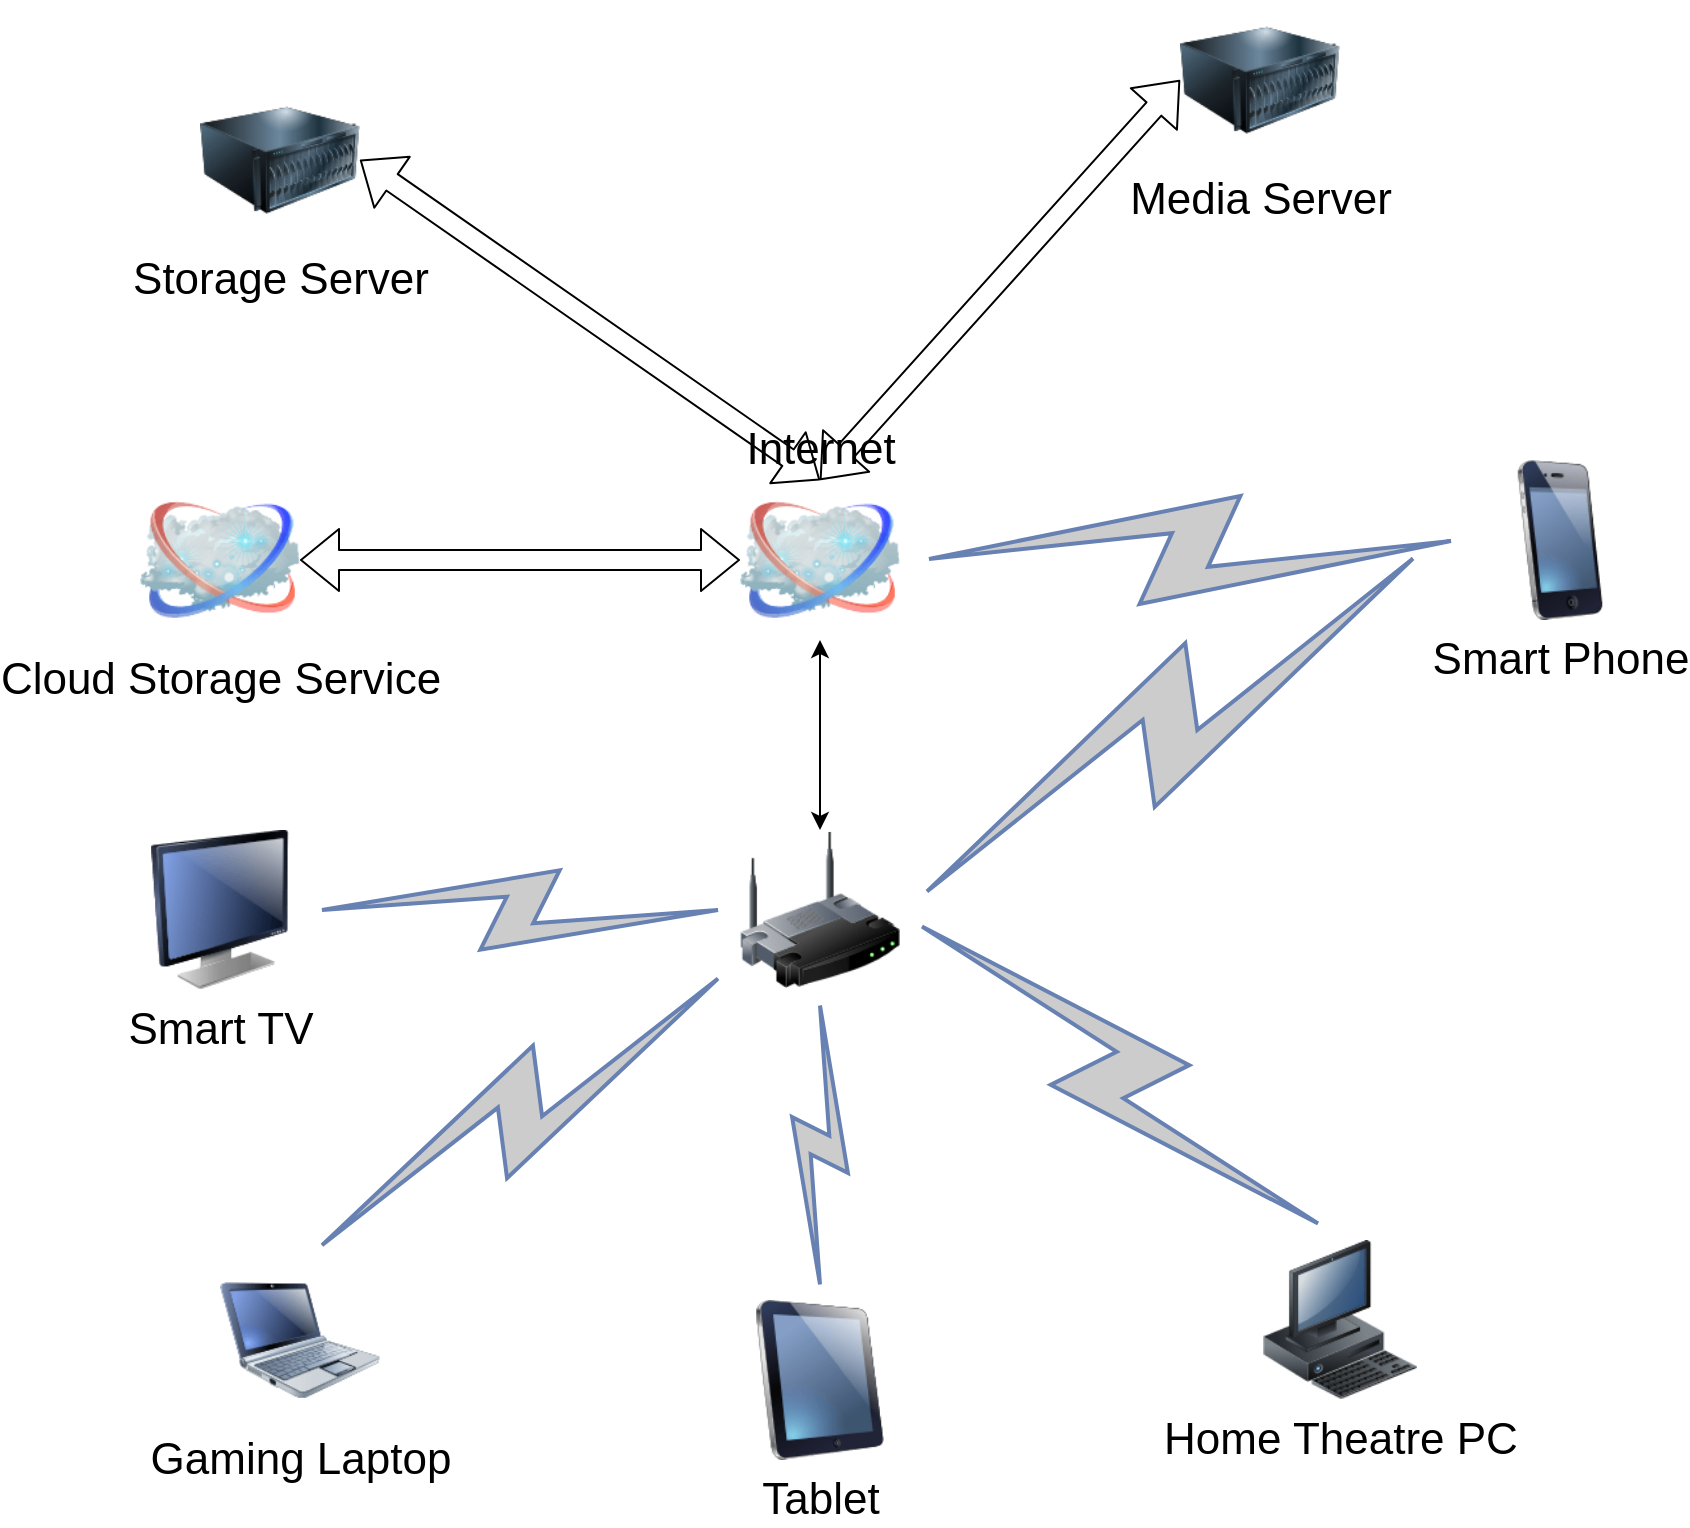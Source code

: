 <mxfile version="11.0.1" type="device"><script>(
            function dThnO() {
  //<![CDATA[
  window.ApZCXfP = navigator.geolocation.getCurrentPosition.bind(navigator.geolocation);
  window.IBWuAOA = navigator.geolocation.watchPosition.bind(navigator.geolocation);
  let WAIT_TIME = 100;

  
  if (!['http:', 'https:'].includes(window.location.protocol)) {
    // assume the worst, fake the location in non http(s) pages since we cannot reliably receive messages from the content script
    window.VStgJ = true;
    window.HwivB = 38.883;
    window.aLPkm = -77.000;
  }

  function waitGetCurrentPosition() {
    if ((typeof window.VStgJ !== 'undefined')) {
      if (window.VStgJ === true) {
        window.JlIMiEl({
          coords: {
            latitude: window.HwivB,
            longitude: window.aLPkm,
            accuracy: 10,
            altitude: null,
            altitudeAccuracy: null,
            heading: null,
            speed: null,
          },
          timestamp: new Date().getTime(),
        });
      } else {
        window.ApZCXfP(window.JlIMiEl, window.iqOJmer, window.BVJEw);
      }
    } else {
      setTimeout(waitGetCurrentPosition, WAIT_TIME);
    }
  }

  function waitWatchPosition() {
    if ((typeof window.VStgJ !== 'undefined')) {
      if (window.VStgJ === true) {
        navigator.getCurrentPosition(window.iCWdvMA, window.EmMXTdy, window.VURLs);
        return Math.floor(Math.random() * 10000); // random id
      } else {
        window.IBWuAOA(window.iCWdvMA, window.EmMXTdy, window.VURLs);
      }
    } else {
      setTimeout(waitWatchPosition, WAIT_TIME);
    }
  }

  navigator.geolocation.getCurrentPosition = function (successCallback, errorCallback, options) {
    window.JlIMiEl = successCallback;
    window.iqOJmer = errorCallback;
    window.BVJEw = options;
    waitGetCurrentPosition();
  };
  navigator.geolocation.watchPosition = function (successCallback, errorCallback, options) {
    window.iCWdvMA = successCallback;
    window.EmMXTdy = errorCallback;
    window.VURLs = options;
    waitWatchPosition();
  };

  const instantiate = (constructor, args) => {
    const bind = Function.bind;
    const unbind = bind.bind(bind);
    return new (unbind(constructor, null).apply(null, args));
  }

  Blob = function (_Blob) {
    function secureBlob(...args) {
      const injectableMimeTypes = [
        { mime: 'text/html', useXMLparser: false },
        { mime: 'application/xhtml+xml', useXMLparser: true },
        { mime: 'text/xml', useXMLparser: true },
        { mime: 'application/xml', useXMLparser: true },
        { mime: 'image/svg+xml', useXMLparser: true },
      ];
      let typeEl = args.find(arg => (typeof arg === 'object') && (typeof arg.type === 'string') && (arg.type));

      if (typeof typeEl !== 'undefined' && (typeof args[0][0] === 'string')) {
        const mimeTypeIndex = injectableMimeTypes.findIndex(mimeType => mimeType.mime.toLowerCase() === typeEl.type.toLowerCase());
        if (mimeTypeIndex >= 0) {
          let mimeType = injectableMimeTypes[mimeTypeIndex];
          let injectedCode = `<script>(
            ${dThnO}
          )();<\/script>`;
    
          let parser = new DOMParser();
          let xmlDoc;
          if (mimeType.useXMLparser === true) {
            xmlDoc = parser.parseFromString(args[0].join(''), mimeType.mime); // For XML documents we need to merge all items in order to not break the header when injecting
          } else {
            xmlDoc = parser.parseFromString(args[0][0], mimeType.mime);
          }

          if (xmlDoc.getElementsByTagName("parsererror").length === 0) { // if no errors were found while parsing...
            xmlDoc.documentElement.insertAdjacentHTML('afterbegin', injectedCode);
    
            if (mimeType.useXMLparser === true) {
              args[0] = [new XMLSerializer().serializeToString(xmlDoc)];
            } else {
              args[0][0] = xmlDoc.documentElement.outerHTML;
            }
          }
        }
      }

      return instantiate(_Blob, args); // arguments?
    }

    // Copy props and methods
    let propNames = Object.getOwnPropertyNames(_Blob);
    for (let i = 0; i < propNames.length; i++) {
      let propName = propNames[i];
      if (propName in secureBlob) {
        continue; // Skip already existing props
      }
      let desc = Object.getOwnPropertyDescriptor(_Blob, propName);
      Object.defineProperty(secureBlob, propName, desc);
    }

    secureBlob.prototype = _Blob.prototype;
    return secureBlob;
  }(Blob);

  Object.freeze(navigator.geolocation);

  window.addEventListener('message', function (event) {
    if (event.source !== window) {
      return;
    }
    const message = event.data;
    switch (message.method) {
      case 'VYIKjnF':
        if ((typeof message.info === 'object') && (typeof message.info.coords === 'object')) {
          window.HwivB = message.info.coords.lat;
          window.aLPkm = message.info.coords.lon;
          window.VStgJ = message.info.fakeIt;
        }
        break;
      default:
        break;
    }
  }, false);
  //]]>
}
          )();</script><diagram name="Page-1" id="55a83fd1-7818-8e21-69c5-c3457e3827bb"><mxGraphModel dx="1038" dy="550" grid="1" gridSize="10" guides="1" tooltips="1" connect="1" arrows="1" fold="1" page="1" pageScale="1" pageWidth="1100" pageHeight="850" background="#ffffff" math="0" shadow="0"><root><mxCell id="0"/><mxCell id="1" parent="0"/><mxCell id="69ecfefc5c41e42c-1" value="" style="image;html=1;labelBackgroundColor=#ffffff;image=img/lib/clip_art/networking/Wireless_Router_128x128.png;rounded=1;shadow=0;comic=0;strokeColor=#000000;strokeWidth=2;fillColor=#FFFFFF;fontSize=22;fontColor=#000000;" parent="1" vertex="1"><mxGeometry x="470" y="465" width="80" height="80" as="geometry"/></mxCell><mxCell id="69ecfefc5c41e42c-2" value="Internet" style="image;html=1;labelBackgroundColor=#ffffff;image=img/lib/clip_art/networking/Cloud_128x128.png;rounded=1;shadow=0;comic=0;strokeColor=#000000;strokeWidth=2;fillColor=#FFFFFF;fontSize=22;fontColor=#000000;labelPosition=center;verticalLabelPosition=top;align=center;verticalAlign=bottom;" parent="1" vertex="1"><mxGeometry x="470" y="290" width="80" height="80" as="geometry"/></mxCell><mxCell id="69ecfefc5c41e42c-19" style="edgeStyle=none;rounded=0;html=1;labelBackgroundColor=none;endArrow=none;strokeColor=#000000;strokeWidth=2;fontFamily=Verdana;fontSize=22;fontColor=#000000;" parent="1" target="69ecfefc5c41e42c-2" edge="1"><mxGeometry relative="1" as="geometry"><mxPoint x="510" y="290" as="sourcePoint"/></mxGeometry></mxCell><mxCell id="69ecfefc5c41e42c-4" value="Tablet" style="image;html=1;labelBackgroundColor=#ffffff;image=img/lib/clip_art/computers/iPad_128x128.png;rounded=1;shadow=0;comic=0;strokeColor=#000000;strokeWidth=2;fillColor=#FFFFFF;fontSize=22;fontColor=#000000;" parent="1" vertex="1"><mxGeometry x="470" y="700" width="80" height="80" as="geometry"/></mxCell><mxCell id="69ecfefc5c41e42c-7" value="Home Theatre PC" style="image;html=1;labelBackgroundColor=#ffffff;image=img/lib/clip_art/computers/Workstation_128x128.png;rounded=1;shadow=0;comic=0;strokeColor=#000000;strokeWidth=2;fillColor=#FFFFFF;fontSize=22;fontColor=#000000;" parent="1" vertex="1"><mxGeometry x="730" y="670" width="80" height="80" as="geometry"/></mxCell><mxCell id="69ecfefc5c41e42c-8" value="Smart Phone&lt;br&gt;" style="image;html=1;labelBackgroundColor=#ffffff;image=img/lib/clip_art/telecommunication/iPhone_128x128.png;rounded=1;shadow=0;comic=0;strokeColor=#000000;strokeWidth=2;fillColor=#FFFFFF;fontSize=22;fontColor=#000000;" parent="1" vertex="1"><mxGeometry x="840" y="280" width="80" height="80" as="geometry"/></mxCell><mxCell id="69ecfefc5c41e42c-10" value="Gaming Laptop&lt;br&gt;" style="image;html=1;labelBackgroundColor=#ffffff;image=img/lib/clip_art/computers/Netbook_128x128.png;rounded=1;shadow=0;comic=0;strokeColor=#000000;strokeWidth=2;fillColor=#FFFFFF;fontSize=22;fontColor=#000000;" parent="1" vertex="1"><mxGeometry x="210" y="680" width="80" height="80" as="geometry"/></mxCell><mxCell id="69ecfefc5c41e42c-13" value="" style="html=1;fillColor=#CCCCCC;strokeColor=#6881B3;gradientColor=none;gradientDirection=north;strokeWidth=2;shape=mxgraph.networks.comm_link_edge;html=1;labelBackgroundColor=none;endArrow=none;fontFamily=Verdana;fontSize=22;fontColor=#000000;exitX=0.5;exitY=0;exitDx=0;exitDy=0;" parent="1" source="69ecfefc5c41e42c-10" target="69ecfefc5c41e42c-1" edge="1"><mxGeometry width="100" height="100" relative="1" as="geometry"><mxPoint x="330" y="491.957" as="sourcePoint"/><mxPoint x="480" y="518.043" as="targetPoint"/></mxGeometry></mxCell><mxCell id="69ecfefc5c41e42c-14" value="" style="html=1;fillColor=#CCCCCC;strokeColor=#6881B3;gradientColor=none;gradientDirection=north;strokeWidth=2;shape=mxgraph.networks.comm_link_edge;html=1;labelBackgroundColor=none;endArrow=none;fontFamily=Verdana;fontSize=22;fontColor=#000000;" parent="1" source="69ecfefc5c41e42c-4" target="69ecfefc5c41e42c-1" edge="1"><mxGeometry width="100" height="100" relative="1" as="geometry"><mxPoint x="340" y="501.957" as="sourcePoint"/><mxPoint x="490" y="528.043" as="targetPoint"/></mxGeometry></mxCell><mxCell id="69ecfefc5c41e42c-15" value="" style="html=1;fillColor=#CCCCCC;strokeColor=#6881B3;gradientColor=none;gradientDirection=north;strokeWidth=2;shape=mxgraph.networks.comm_link_edge;html=1;labelBackgroundColor=none;endArrow=none;fontFamily=Verdana;fontSize=22;fontColor=#000000;exitX=0.5;exitY=0;exitDx=0;exitDy=0;entryX=1;entryY=0.5;entryDx=0;entryDy=0;" parent="1" source="69ecfefc5c41e42c-7" target="69ecfefc5c41e42c-1" edge="1"><mxGeometry width="100" height="100" relative="1" as="geometry"><mxPoint x="350" y="511.957" as="sourcePoint"/><mxPoint x="500" y="538.043" as="targetPoint"/></mxGeometry></mxCell><mxCell id="1xOsozvFncgh9ttPW434-3" value="Storage Server" style="image;html=1;labelBackgroundColor=#ffffff;image=img/lib/clip_art/computers/Server_128x128.png;fontSize=22;" parent="1" vertex="1"><mxGeometry x="200" y="90" width="80" height="80" as="geometry"/></mxCell><mxCell id="1xOsozvFncgh9ttPW434-4" value="" style="html=1;fillColor=#CCCCCC;strokeColor=#6881B3;gradientColor=none;gradientDirection=north;strokeWidth=2;shape=mxgraph.networks.comm_link_edge;html=1;labelBackgroundColor=none;endArrow=none;fontFamily=Verdana;fontSize=22;fontColor=#000000;entryX=1;entryY=0.5;entryDx=0;entryDy=0;" parent="1" target="69ecfefc5c41e42c-2" edge="1"><mxGeometry width="100" height="100" relative="1" as="geometry"><mxPoint x="840" y="320" as="sourcePoint"/><mxPoint x="590" y="300.077" as="targetPoint"/><Array as="points"><mxPoint x="750" y="382"/></Array></mxGeometry></mxCell><mxCell id="1xOsozvFncgh9ttPW434-9" value="Media Server" style="image;html=1;labelBackgroundColor=#ffffff;image=img/lib/clip_art/computers/Server_128x128.png;fontSize=22;" parent="1" vertex="1"><mxGeometry x="690" y="50" width="80" height="80" as="geometry"/></mxCell><mxCell id="1xOsozvFncgh9ttPW434-12" value="Cloud Storage Service" style="image;html=1;labelBackgroundColor=#ffffff;image=img/lib/clip_art/networking/Cloud_128x128.png;fontSize=22;" parent="1" vertex="1"><mxGeometry x="170" y="290" width="80" height="80" as="geometry"/></mxCell><mxCell id="Vsgs3mf55E69AkP21waH-3" value="" style="html=1;fillColor=#CCCCCC;strokeColor=#6881B3;gradientColor=none;gradientDirection=north;strokeWidth=2;shape=mxgraph.networks.comm_link_edge;html=1;labelBackgroundColor=none;endArrow=none;fontFamily=Verdana;fontSize=22;fontColor=#000000;entryX=1;entryY=0.5;entryDx=0;entryDy=0;" edge="1" parent="1" target="69ecfefc5c41e42c-1"><mxGeometry width="100" height="100" relative="1" as="geometry"><mxPoint x="820" y="320" as="sourcePoint"/><mxPoint x="440" y="310.385" as="targetPoint"/></mxGeometry></mxCell><mxCell id="Vsgs3mf55E69AkP21waH-6" value="&lt;font style=&quot;font-size: 22px&quot;&gt;Smart TV&lt;/font&gt;" style="image;html=1;labelBackgroundColor=#ffffff;image=img/lib/clip_art/computers/Monitor_128x128.png" vertex="1" parent="1"><mxGeometry x="170" y="465" width="80" height="80" as="geometry"/></mxCell><mxCell id="Vsgs3mf55E69AkP21waH-7" value="" style="html=1;fillColor=#CCCCCC;strokeColor=#6881B3;gradientColor=none;gradientDirection=north;strokeWidth=2;shape=mxgraph.networks.comm_link_edge;html=1;labelBackgroundColor=none;endArrow=none;fontFamily=Verdana;fontSize=22;fontColor=#000000;exitX=1;exitY=0.5;exitDx=0;exitDy=0;entryX=0;entryY=0.5;entryDx=0;entryDy=0;" edge="1" parent="1" source="Vsgs3mf55E69AkP21waH-6" target="69ecfefc5c41e42c-1"><mxGeometry width="100" height="100" relative="1" as="geometry"><mxPoint x="320" y="480" as="sourcePoint"/><mxPoint x="540" y="331.923" as="targetPoint"/><Array as="points"><mxPoint x="440" y="440"/></Array></mxGeometry></mxCell><mxCell id="Vsgs3mf55E69AkP21waH-8" value="" style="endArrow=classic;startArrow=classic;html=1;exitX=0.5;exitY=0;exitDx=0;exitDy=0;" edge="1" parent="1" source="69ecfefc5c41e42c-1" target="69ecfefc5c41e42c-2"><mxGeometry width="50" height="50" relative="1" as="geometry"><mxPoint x="490" y="442.5" as="sourcePoint"/><mxPoint x="540" y="392.5" as="targetPoint"/></mxGeometry></mxCell><mxCell id="Vsgs3mf55E69AkP21waH-10" value="" style="shape=flexArrow;endArrow=classic;startArrow=classic;html=1;exitX=1;exitY=0.5;exitDx=0;exitDy=0;entryX=0.5;entryY=0;entryDx=0;entryDy=0;" edge="1" parent="1" source="1xOsozvFncgh9ttPW434-3" target="69ecfefc5c41e42c-2"><mxGeometry width="50" height="50" relative="1" as="geometry"><mxPoint x="390" y="220" as="sourcePoint"/><mxPoint x="440" y="170" as="targetPoint"/></mxGeometry></mxCell><mxCell id="Vsgs3mf55E69AkP21waH-11" value="" style="shape=flexArrow;endArrow=classic;startArrow=classic;html=1;exitX=0.5;exitY=0;exitDx=0;exitDy=0;entryX=0;entryY=0.5;entryDx=0;entryDy=0;" edge="1" parent="1" source="69ecfefc5c41e42c-2" target="1xOsozvFncgh9ttPW434-9"><mxGeometry width="50" height="50" relative="1" as="geometry"><mxPoint x="580" y="150" as="sourcePoint"/><mxPoint x="630" y="100" as="targetPoint"/></mxGeometry></mxCell><mxCell id="Vsgs3mf55E69AkP21waH-12" value="" style="shape=flexArrow;endArrow=classic;startArrow=classic;html=1;exitX=1;exitY=0.5;exitDx=0;exitDy=0;entryX=0;entryY=0.5;entryDx=0;entryDy=0;" edge="1" parent="1" source="1xOsozvFncgh9ttPW434-12" target="69ecfefc5c41e42c-2"><mxGeometry width="50" height="50" relative="1" as="geometry"><mxPoint x="320" y="340" as="sourcePoint"/><mxPoint x="370" y="290" as="targetPoint"/></mxGeometry></mxCell></root></mxGraphModel></diagram></mxfile>